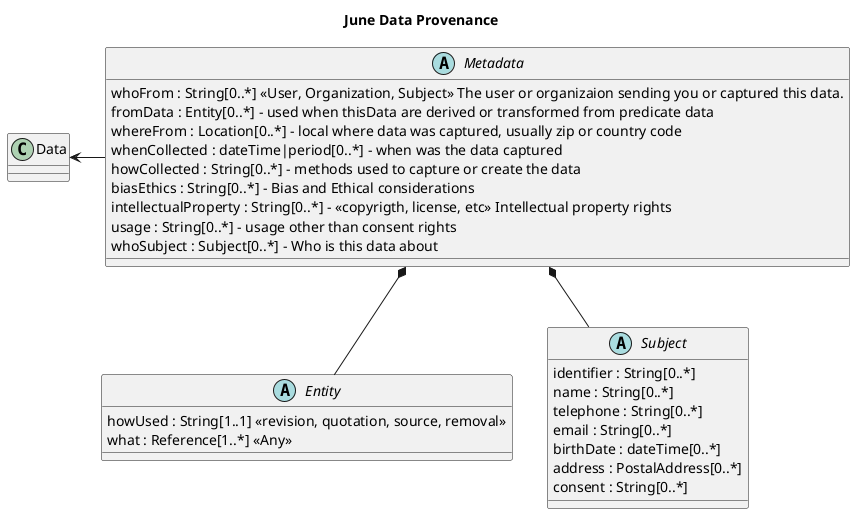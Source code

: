 @startuml 
title June Data Provenance

abstract class Metadata {
  whoFrom : String[0..*] <<User, Organization, Subject>> The user or organizaion sending you or captured this data.
  fromData : Entity[0..*] - used when thisData are derived or transformed from predicate data
  whereFrom : Location[0..*] - local where data was captured, usually zip or country code
  whenCollected : dateTime|period[0..*] - when was the data captured
  howCollected : String[0..*] - methods used to capture or create the data
  biasEthics : String[0..*] - Bias and Ethical considerations
  intellectualProperty : String[0..*] - <<copyrigth, license, etc>> Intellectual property rights
  usage : String[0..*] - usage other than consent rights
  whoSubject : Subject[0..*] - Who is this data about
}
Metadata *-down- Entity 
Metadata *-down- Subject 
Metadata -left-> Data

abstract class Subject {
    identifier : String[0..*]
    name : String[0..*]
    telephone : String[0..*]
    email : String[0..*]
    birthDate : dateTime[0..*]
    address : PostalAddress[0..*]
    consent : String[0..*] 
}

abstract class Entity {
    howUsed : String[1..1] <<revision, quotation, source, removal>>
    what : Reference[1..*] <<Any>>
}

@enduml

